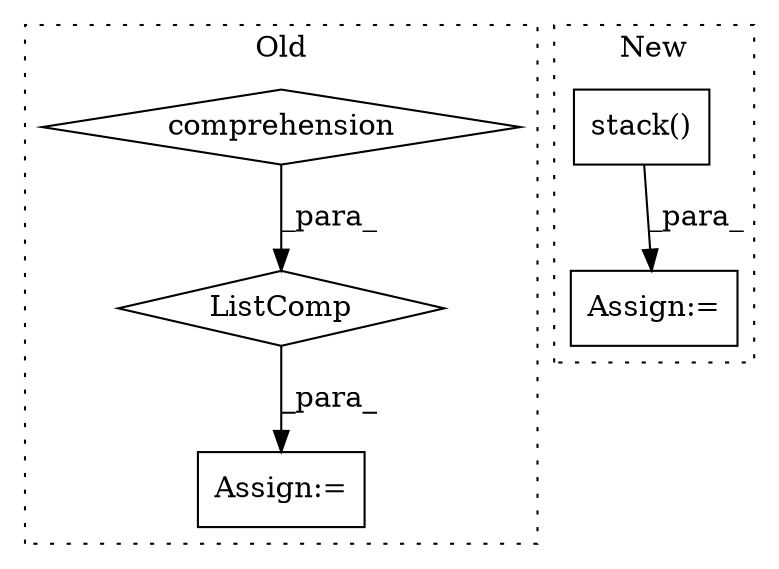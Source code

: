 digraph G {
subgraph cluster0 {
1 [label="ListComp" a="106" s="4917" l="51" shape="diamond"];
3 [label="comprehension" a="45" s="4937" l="3" shape="diamond"];
4 [label="Assign:=" a="68" s="4905" l="3" shape="box"];
label = "Old";
style="dotted";
}
subgraph cluster1 {
2 [label="stack()" a="75" s="4932,4955" l="9,1" shape="box"];
5 [label="Assign:=" a="68" s="5099" l="3" shape="box"];
label = "New";
style="dotted";
}
1 -> 4 [label="_para_"];
2 -> 5 [label="_para_"];
3 -> 1 [label="_para_"];
}